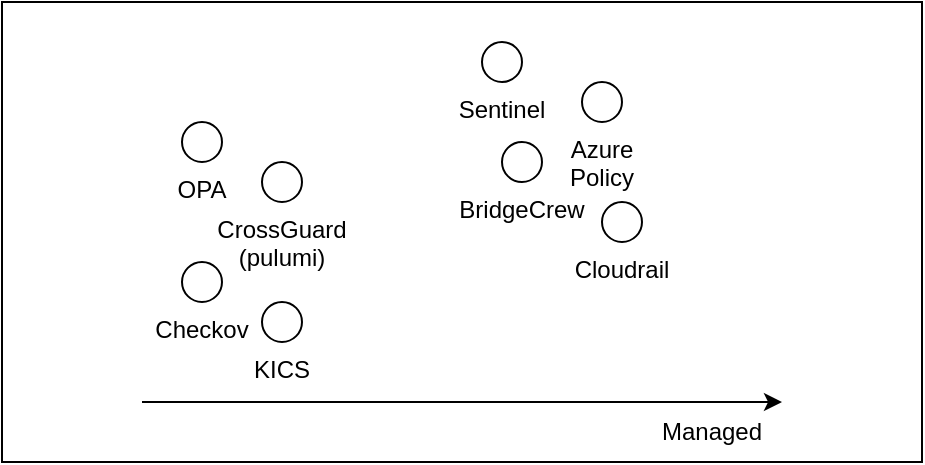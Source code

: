 <mxfile>
    <diagram id="pbpFWIsHdXKOZhIr7iRJ" name="Page-1">
        <mxGraphModel dx="478" dy="209" grid="1" gridSize="10" guides="1" tooltips="1" connect="1" arrows="1" fold="1" page="1" pageScale="1" pageWidth="850" pageHeight="1100" math="0" shadow="0">
            <root>
                <mxCell id="0"/>
                <mxCell id="1" parent="0"/>
                <mxCell id="16" value="" style="rounded=0;whiteSpace=wrap;html=1;" parent="1" vertex="1">
                    <mxGeometry x="40" y="10" width="460" height="230" as="geometry"/>
                </mxCell>
                <mxCell id="4" value="" style="endArrow=classic;html=1;" parent="1" edge="1">
                    <mxGeometry width="50" height="50" relative="1" as="geometry">
                        <mxPoint x="110" y="210" as="sourcePoint"/>
                        <mxPoint x="430" y="210" as="targetPoint"/>
                    </mxGeometry>
                </mxCell>
                <mxCell id="7" value="Checkov" style="ellipse;whiteSpace=wrap;html=1;aspect=fixed;labelPosition=center;verticalLabelPosition=bottom;align=center;verticalAlign=top;" parent="1" vertex="1">
                    <mxGeometry x="130" y="140" width="20" height="20" as="geometry"/>
                </mxCell>
                <mxCell id="9" value="CrossGuard&lt;br&gt;(pulumi)" style="ellipse;whiteSpace=wrap;html=1;aspect=fixed;labelPosition=center;verticalLabelPosition=bottom;align=center;verticalAlign=top;" parent="1" vertex="1">
                    <mxGeometry x="170" y="90" width="20" height="20" as="geometry"/>
                </mxCell>
                <mxCell id="10" value="Sentinel" style="ellipse;whiteSpace=wrap;html=1;aspect=fixed;labelPosition=center;verticalLabelPosition=bottom;align=center;verticalAlign=top;" parent="1" vertex="1">
                    <mxGeometry x="280" y="30" width="20" height="20" as="geometry"/>
                </mxCell>
                <mxCell id="11" value="OPA" style="ellipse;whiteSpace=wrap;html=1;aspect=fixed;labelPosition=center;verticalLabelPosition=bottom;align=center;verticalAlign=top;" parent="1" vertex="1">
                    <mxGeometry x="130" y="70" width="20" height="20" as="geometry"/>
                </mxCell>
                <mxCell id="12" value="BridgeCrew" style="ellipse;whiteSpace=wrap;html=1;aspect=fixed;labelPosition=center;verticalLabelPosition=bottom;align=center;verticalAlign=top;" parent="1" vertex="1">
                    <mxGeometry x="290" y="80" width="20" height="20" as="geometry"/>
                </mxCell>
                <mxCell id="14" value="Managed" style="text;html=1;strokeColor=none;fillColor=none;align=center;verticalAlign=middle;whiteSpace=wrap;rounded=0;" parent="1" vertex="1">
                    <mxGeometry x="365" y="210" width="60" height="30" as="geometry"/>
                </mxCell>
                <mxCell id="15" value="Azure Policy" style="ellipse;whiteSpace=wrap;html=1;aspect=fixed;labelPosition=center;verticalLabelPosition=bottom;align=center;verticalAlign=top;" parent="1" vertex="1">
                    <mxGeometry x="330" y="50" width="20" height="20" as="geometry"/>
                </mxCell>
                <mxCell id="17" value="Cloudrail" style="ellipse;whiteSpace=wrap;html=1;aspect=fixed;labelPosition=center;verticalLabelPosition=bottom;align=center;verticalAlign=top;" vertex="1" parent="1">
                    <mxGeometry x="340" y="110" width="20" height="20" as="geometry"/>
                </mxCell>
                <mxCell id="18" value="KICS" style="ellipse;whiteSpace=wrap;html=1;aspect=fixed;labelPosition=center;verticalLabelPosition=bottom;align=center;verticalAlign=top;" vertex="1" parent="1">
                    <mxGeometry x="170" y="160" width="20" height="20" as="geometry"/>
                </mxCell>
            </root>
        </mxGraphModel>
    </diagram>
</mxfile>